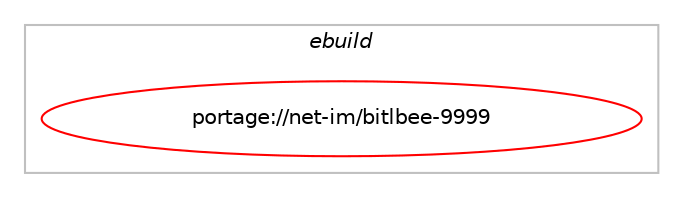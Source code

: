 digraph prolog {

# *************
# Graph options
# *************

newrank=true;
concentrate=true;
compound=true;
graph [rankdir=LR,fontname=Helvetica,fontsize=10,ranksep=1.5];#, ranksep=2.5, nodesep=0.2];
edge  [arrowhead=vee];
node  [fontname=Helvetica,fontsize=10];

# **********
# The ebuild
# **********

subgraph cluster_leftcol {
color=gray;
label=<<i>ebuild</i>>;
id [label="portage://net-im/bitlbee-9999", color=red, width=4, href="../net-im/bitlbee-9999.svg"];
}

# ****************
# The dependencies
# ****************

subgraph cluster_midcol {
color=gray;
label=<<i>dependencies</i>>;
subgraph cluster_compile {
fillcolor="#eeeeee";
style=filled;
label=<<i>compile</i>>;
# *** BEGIN UNKNOWN DEPENDENCY TYPE (TODO) ***
# id -> equal(use_conditional_group(negative,gnutls,portage://net-im/bitlbee-9999,[use_conditional_group(positive,nss,portage://net-im/bitlbee-9999,[package_dependency(portage://net-im/bitlbee-9999,install,no,dev-libs,nss,none,[,,],[],[])]),use_conditional_group(negative,nss,portage://net-im/bitlbee-9999,[package_dependency(portage://net-im/bitlbee-9999,install,no,dev-libs,openssl,none,[,,],[slot(0),equal],[])])]))
# *** END UNKNOWN DEPENDENCY TYPE (TODO) ***

# *** BEGIN UNKNOWN DEPENDENCY TYPE (TODO) ***
# id -> equal(use_conditional_group(positive,gnutls,portage://net-im/bitlbee-9999,[package_dependency(portage://net-im/bitlbee-9999,install,no,net-libs,gnutls,none,[,,],any_same_slot,[])]))
# *** END UNKNOWN DEPENDENCY TYPE (TODO) ***

# *** BEGIN UNKNOWN DEPENDENCY TYPE (TODO) ***
# id -> equal(use_conditional_group(positive,libevent,portage://net-im/bitlbee-9999,[package_dependency(portage://net-im/bitlbee-9999,install,no,dev-libs,libevent,none,[,,],any_same_slot,[])]))
# *** END UNKNOWN DEPENDENCY TYPE (TODO) ***

# *** BEGIN UNKNOWN DEPENDENCY TYPE (TODO) ***
# id -> equal(use_conditional_group(positive,otr,portage://net-im/bitlbee-9999,[package_dependency(portage://net-im/bitlbee-9999,install,no,net-libs,libotr,greaterequal,[4,,,4],[],[])]))
# *** END UNKNOWN DEPENDENCY TYPE (TODO) ***

# *** BEGIN UNKNOWN DEPENDENCY TYPE (TODO) ***
# id -> equal(use_conditional_group(positive,purple,portage://net-im/bitlbee-9999,[package_dependency(portage://net-im/bitlbee-9999,install,no,net-im,pidgin,none,[,,],[],[])]))
# *** END UNKNOWN DEPENDENCY TYPE (TODO) ***

# *** BEGIN UNKNOWN DEPENDENCY TYPE (TODO) ***
# id -> equal(use_conditional_group(positive,selinux,portage://net-im/bitlbee-9999,[package_dependency(portage://net-im/bitlbee-9999,install,no,sec-policy,selinux-bitlbee,none,[,,],[],[])]))
# *** END UNKNOWN DEPENDENCY TYPE (TODO) ***

# *** BEGIN UNKNOWN DEPENDENCY TYPE (TODO) ***
# id -> equal(use_conditional_group(positive,test,portage://net-im/bitlbee-9999,[package_dependency(portage://net-im/bitlbee-9999,install,no,dev-libs,check,none,[,,],[],[])]))
# *** END UNKNOWN DEPENDENCY TYPE (TODO) ***

# *** BEGIN UNKNOWN DEPENDENCY TYPE (TODO) ***
# id -> equal(package_dependency(portage://net-im/bitlbee-9999,install,no,acct-group,bitlbee,none,[,,],[],[]))
# *** END UNKNOWN DEPENDENCY TYPE (TODO) ***

# *** BEGIN UNKNOWN DEPENDENCY TYPE (TODO) ***
# id -> equal(package_dependency(portage://net-im/bitlbee-9999,install,no,acct-user,bitlbee,none,[,,],[],[]))
# *** END UNKNOWN DEPENDENCY TYPE (TODO) ***

# *** BEGIN UNKNOWN DEPENDENCY TYPE (TODO) ***
# id -> equal(package_dependency(portage://net-im/bitlbee-9999,install,no,dev-libs,glib,none,[,,],[slot(2)],[]))
# *** END UNKNOWN DEPENDENCY TYPE (TODO) ***

# *** BEGIN UNKNOWN DEPENDENCY TYPE (TODO) ***
# id -> equal(package_dependency(portage://net-im/bitlbee-9999,install,no,dev-libs,json-parser,none,[,,],any_same_slot,[]))
# *** END UNKNOWN DEPENDENCY TYPE (TODO) ***

}
subgraph cluster_compileandrun {
fillcolor="#eeeeee";
style=filled;
label=<<i>compile and run</i>>;
}
subgraph cluster_run {
fillcolor="#eeeeee";
style=filled;
label=<<i>run</i>>;
# *** BEGIN UNKNOWN DEPENDENCY TYPE (TODO) ***
# id -> equal(use_conditional_group(negative,gnutls,portage://net-im/bitlbee-9999,[use_conditional_group(positive,nss,portage://net-im/bitlbee-9999,[package_dependency(portage://net-im/bitlbee-9999,run,no,dev-libs,nss,none,[,,],[],[])]),use_conditional_group(negative,nss,portage://net-im/bitlbee-9999,[package_dependency(portage://net-im/bitlbee-9999,run,no,dev-libs,openssl,none,[,,],[slot(0),equal],[])])]))
# *** END UNKNOWN DEPENDENCY TYPE (TODO) ***

# *** BEGIN UNKNOWN DEPENDENCY TYPE (TODO) ***
# id -> equal(use_conditional_group(positive,gnutls,portage://net-im/bitlbee-9999,[package_dependency(portage://net-im/bitlbee-9999,run,no,net-libs,gnutls,none,[,,],any_same_slot,[])]))
# *** END UNKNOWN DEPENDENCY TYPE (TODO) ***

# *** BEGIN UNKNOWN DEPENDENCY TYPE (TODO) ***
# id -> equal(use_conditional_group(positive,libevent,portage://net-im/bitlbee-9999,[package_dependency(portage://net-im/bitlbee-9999,run,no,dev-libs,libevent,none,[,,],any_same_slot,[])]))
# *** END UNKNOWN DEPENDENCY TYPE (TODO) ***

# *** BEGIN UNKNOWN DEPENDENCY TYPE (TODO) ***
# id -> equal(use_conditional_group(positive,otr,portage://net-im/bitlbee-9999,[package_dependency(portage://net-im/bitlbee-9999,run,no,net-libs,libotr,greaterequal,[4,,,4],[],[])]))
# *** END UNKNOWN DEPENDENCY TYPE (TODO) ***

# *** BEGIN UNKNOWN DEPENDENCY TYPE (TODO) ***
# id -> equal(use_conditional_group(positive,purple,portage://net-im/bitlbee-9999,[package_dependency(portage://net-im/bitlbee-9999,run,no,net-im,pidgin,none,[,,],[],[])]))
# *** END UNKNOWN DEPENDENCY TYPE (TODO) ***

# *** BEGIN UNKNOWN DEPENDENCY TYPE (TODO) ***
# id -> equal(use_conditional_group(positive,xinetd,portage://net-im/bitlbee-9999,[package_dependency(portage://net-im/bitlbee-9999,run,no,sys-apps,xinetd,none,[,,],[],[])]))
# *** END UNKNOWN DEPENDENCY TYPE (TODO) ***

# *** BEGIN UNKNOWN DEPENDENCY TYPE (TODO) ***
# id -> equal(package_dependency(portage://net-im/bitlbee-9999,run,no,acct-group,bitlbee,none,[,,],[],[]))
# *** END UNKNOWN DEPENDENCY TYPE (TODO) ***

# *** BEGIN UNKNOWN DEPENDENCY TYPE (TODO) ***
# id -> equal(package_dependency(portage://net-im/bitlbee-9999,run,no,acct-user,bitlbee,none,[,,],[],[]))
# *** END UNKNOWN DEPENDENCY TYPE (TODO) ***

# *** BEGIN UNKNOWN DEPENDENCY TYPE (TODO) ***
# id -> equal(package_dependency(portage://net-im/bitlbee-9999,run,no,dev-libs,glib,none,[,,],[slot(2)],[]))
# *** END UNKNOWN DEPENDENCY TYPE (TODO) ***

# *** BEGIN UNKNOWN DEPENDENCY TYPE (TODO) ***
# id -> equal(package_dependency(portage://net-im/bitlbee-9999,run,no,dev-libs,json-parser,none,[,,],any_same_slot,[]))
# *** END UNKNOWN DEPENDENCY TYPE (TODO) ***

}
}

# **************
# The candidates
# **************

subgraph cluster_choices {
rank=same;
color=gray;
label=<<i>candidates</i>>;

}

}
